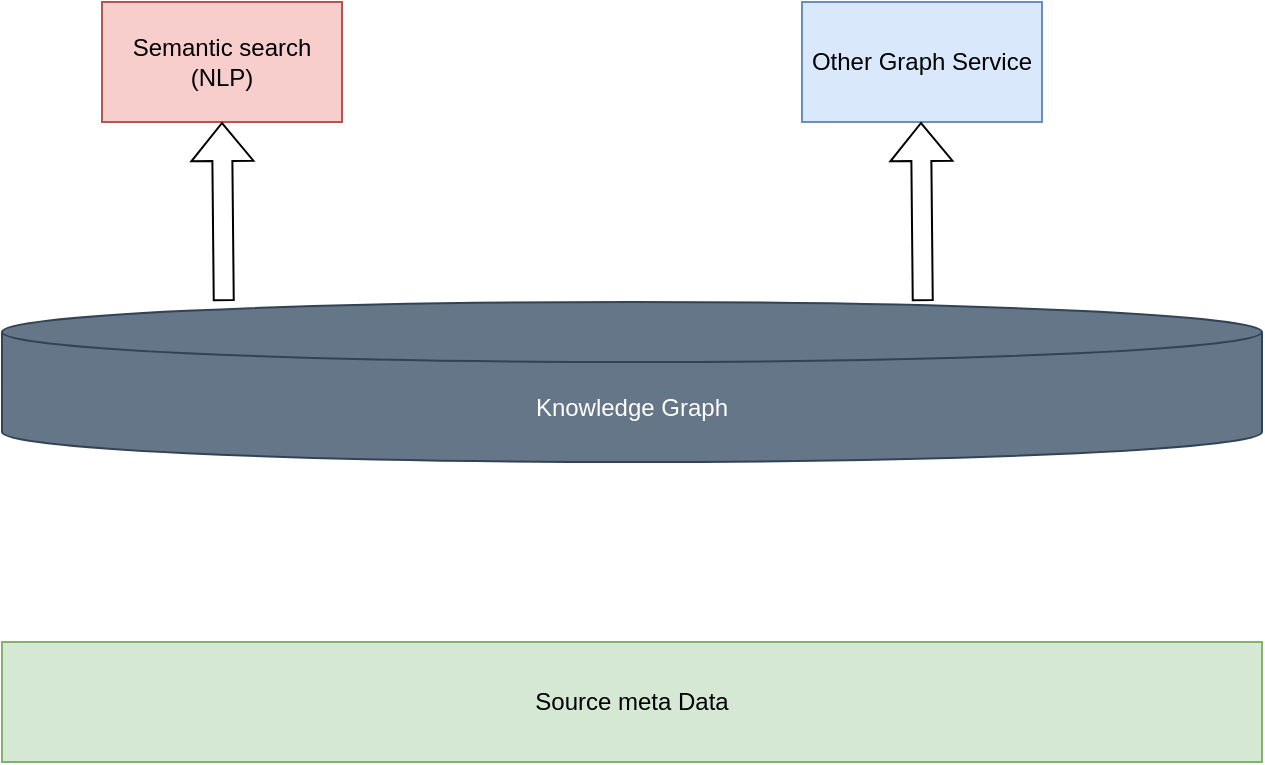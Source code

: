 <mxfile version="20.0.1" type="github">
  <diagram id="hKjajqVnWgzHe-l0kxwQ" name="Page-1">
    <mxGraphModel dx="1002" dy="594" grid="1" gridSize="10" guides="1" tooltips="1" connect="1" arrows="1" fold="1" page="1" pageScale="1" pageWidth="850" pageHeight="1100" math="0" shadow="0">
      <root>
        <mxCell id="0" />
        <mxCell id="1" parent="0" />
        <mxCell id="Sl32whzoUEuvGMI_dxO0-1" value="Knowledge Graph" style="shape=cylinder3;whiteSpace=wrap;html=1;boundedLbl=1;backgroundOutline=1;size=15;fillColor=#647687;strokeColor=#314354;fontColor=#ffffff;" vertex="1" parent="1">
          <mxGeometry x="120" y="270" width="630" height="80" as="geometry" />
        </mxCell>
        <mxCell id="Sl32whzoUEuvGMI_dxO0-2" value="Semantic search&lt;br&gt;(NLP)" style="rounded=0;whiteSpace=wrap;html=1;fillColor=#f8cecc;strokeColor=#b85450;" vertex="1" parent="1">
          <mxGeometry x="170" y="120" width="120" height="60" as="geometry" />
        </mxCell>
        <mxCell id="Sl32whzoUEuvGMI_dxO0-3" value="Other Graph Service" style="rounded=0;whiteSpace=wrap;html=1;fillColor=#dae8fc;strokeColor=#6c8ebf;" vertex="1" parent="1">
          <mxGeometry x="520" y="120" width="120" height="60" as="geometry" />
        </mxCell>
        <mxCell id="Sl32whzoUEuvGMI_dxO0-4" value="" style="shape=flexArrow;endArrow=classic;html=1;rounded=0;entryX=0.5;entryY=1;entryDx=0;entryDy=0;exitX=0.176;exitY=-0.006;exitDx=0;exitDy=0;exitPerimeter=0;" edge="1" parent="1" source="Sl32whzoUEuvGMI_dxO0-1" target="Sl32whzoUEuvGMI_dxO0-2">
          <mxGeometry width="50" height="50" relative="1" as="geometry">
            <mxPoint x="230" y="260" as="sourcePoint" />
            <mxPoint x="255" y="220" as="targetPoint" />
          </mxGeometry>
        </mxCell>
        <mxCell id="Sl32whzoUEuvGMI_dxO0-5" value="" style="shape=flexArrow;endArrow=classic;html=1;rounded=0;entryX=0.5;entryY=1;entryDx=0;entryDy=0;exitX=0.176;exitY=-0.006;exitDx=0;exitDy=0;exitPerimeter=0;" edge="1" parent="1">
          <mxGeometry width="50" height="50" relative="1" as="geometry">
            <mxPoint x="580.38" y="269.52" as="sourcePoint" />
            <mxPoint x="579.5" y="180" as="targetPoint" />
          </mxGeometry>
        </mxCell>
        <mxCell id="Sl32whzoUEuvGMI_dxO0-6" value="Source meta Data" style="rounded=0;whiteSpace=wrap;html=1;fillColor=#d5e8d4;strokeColor=#82b366;" vertex="1" parent="1">
          <mxGeometry x="120" y="440" width="630" height="60" as="geometry" />
        </mxCell>
      </root>
    </mxGraphModel>
  </diagram>
</mxfile>
